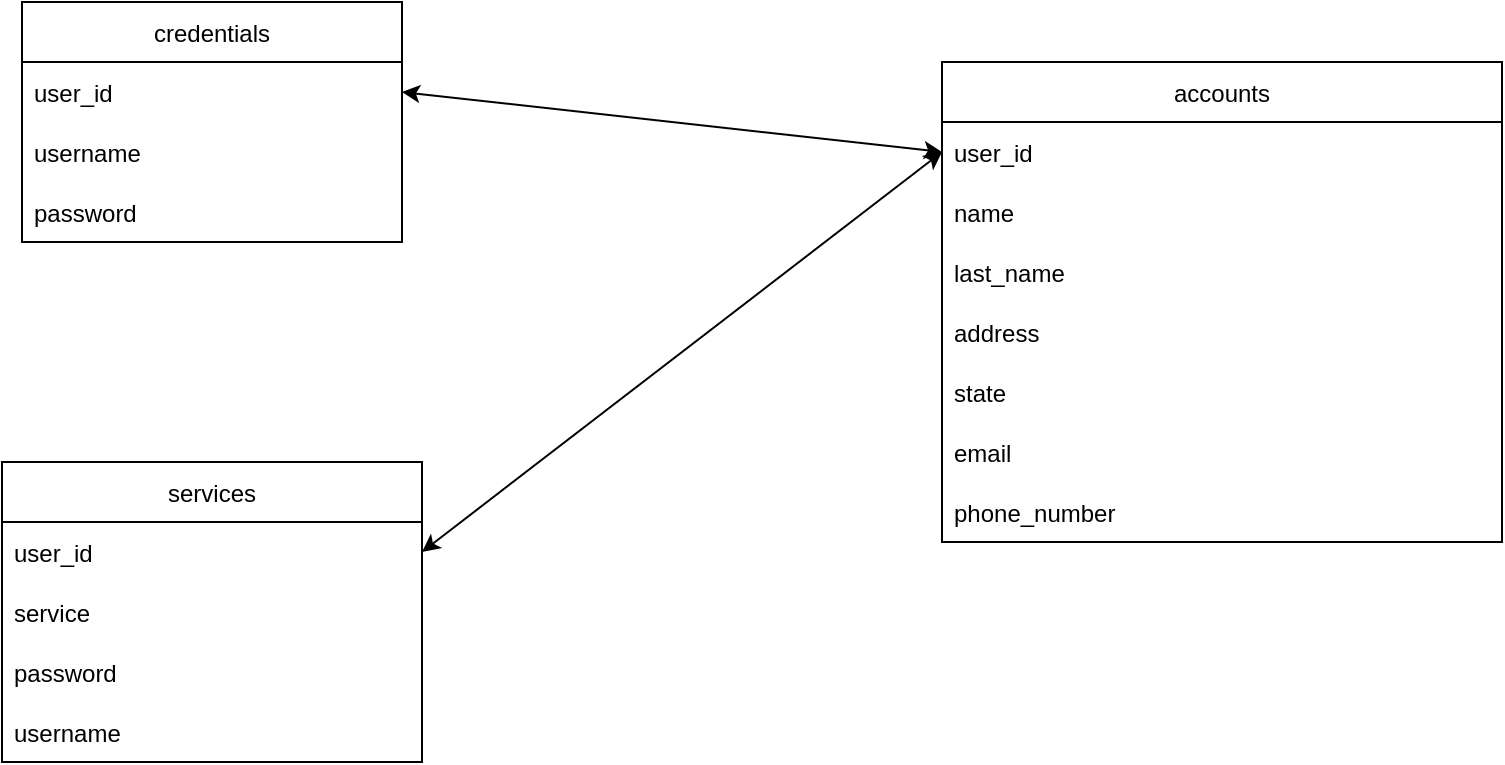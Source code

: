 <mxfile version="20.2.0" type="github">
  <diagram id="uruOZ23Bq-Y5xbYUJ8eT" name="Page-1">
    <mxGraphModel dx="2272" dy="737" grid="1" gridSize="10" guides="1" tooltips="1" connect="1" arrows="1" fold="1" page="1" pageScale="1" pageWidth="850" pageHeight="1100" math="0" shadow="0">
      <root>
        <mxCell id="0" />
        <mxCell id="1" parent="0" />
        <mxCell id="vhxeIXrY2PsPJVAaU2ez-1" value="credentials" style="swimlane;fontStyle=0;childLayout=stackLayout;horizontal=1;startSize=30;horizontalStack=0;resizeParent=1;resizeParentMax=0;resizeLast=0;collapsible=1;marginBottom=0;" parent="1" vertex="1">
          <mxGeometry x="-280" y="300" width="190" height="120" as="geometry" />
        </mxCell>
        <mxCell id="vhxeIXrY2PsPJVAaU2ez-2" value="user_id" style="text;strokeColor=none;fillColor=none;align=left;verticalAlign=middle;spacingLeft=4;spacingRight=4;overflow=hidden;points=[[0,0.5],[1,0.5]];portConstraint=eastwest;rotatable=0;" parent="vhxeIXrY2PsPJVAaU2ez-1" vertex="1">
          <mxGeometry y="30" width="190" height="30" as="geometry" />
        </mxCell>
        <mxCell id="vhxeIXrY2PsPJVAaU2ez-3" value="username" style="text;strokeColor=none;fillColor=none;align=left;verticalAlign=middle;spacingLeft=4;spacingRight=4;overflow=hidden;points=[[0,0.5],[1,0.5]];portConstraint=eastwest;rotatable=0;" parent="vhxeIXrY2PsPJVAaU2ez-1" vertex="1">
          <mxGeometry y="60" width="190" height="30" as="geometry" />
        </mxCell>
        <mxCell id="vhxeIXrY2PsPJVAaU2ez-4" value="password" style="text;strokeColor=none;fillColor=none;align=left;verticalAlign=middle;spacingLeft=4;spacingRight=4;overflow=hidden;points=[[0,0.5],[1,0.5]];portConstraint=eastwest;rotatable=0;" parent="vhxeIXrY2PsPJVAaU2ez-1" vertex="1">
          <mxGeometry y="90" width="190" height="30" as="geometry" />
        </mxCell>
        <mxCell id="vhxeIXrY2PsPJVAaU2ez-5" value="accounts" style="swimlane;fontStyle=0;childLayout=stackLayout;horizontal=1;startSize=30;horizontalStack=0;resizeParent=1;resizeParentMax=0;resizeLast=0;collapsible=1;marginBottom=0;" parent="1" vertex="1">
          <mxGeometry x="180" y="330" width="280" height="240" as="geometry" />
        </mxCell>
        <mxCell id="vhxeIXrY2PsPJVAaU2ez-6" value="user_id" style="text;strokeColor=none;fillColor=none;align=left;verticalAlign=middle;spacingLeft=4;spacingRight=4;overflow=hidden;points=[[0,0.5],[1,0.5]];portConstraint=eastwest;rotatable=0;" parent="vhxeIXrY2PsPJVAaU2ez-5" vertex="1">
          <mxGeometry y="30" width="280" height="30" as="geometry" />
        </mxCell>
        <mxCell id="vhxeIXrY2PsPJVAaU2ez-7" value="name" style="text;strokeColor=none;fillColor=none;align=left;verticalAlign=middle;spacingLeft=4;spacingRight=4;overflow=hidden;points=[[0,0.5],[1,0.5]];portConstraint=eastwest;rotatable=0;" parent="vhxeIXrY2PsPJVAaU2ez-5" vertex="1">
          <mxGeometry y="60" width="280" height="30" as="geometry" />
        </mxCell>
        <mxCell id="vhxeIXrY2PsPJVAaU2ez-8" value="last_name" style="text;strokeColor=none;fillColor=none;align=left;verticalAlign=middle;spacingLeft=4;spacingRight=4;overflow=hidden;points=[[0,0.5],[1,0.5]];portConstraint=eastwest;rotatable=0;" parent="vhxeIXrY2PsPJVAaU2ez-5" vertex="1">
          <mxGeometry y="90" width="280" height="30" as="geometry" />
        </mxCell>
        <mxCell id="vhxeIXrY2PsPJVAaU2ez-9" value="address" style="text;strokeColor=none;fillColor=none;align=left;verticalAlign=middle;spacingLeft=4;spacingRight=4;overflow=hidden;points=[[0,0.5],[1,0.5]];portConstraint=eastwest;rotatable=0;" parent="vhxeIXrY2PsPJVAaU2ez-5" vertex="1">
          <mxGeometry y="120" width="280" height="30" as="geometry" />
        </mxCell>
        <mxCell id="vhxeIXrY2PsPJVAaU2ez-12" value="state" style="text;strokeColor=none;fillColor=none;align=left;verticalAlign=middle;spacingLeft=4;spacingRight=4;overflow=hidden;points=[[0,0.5],[1,0.5]];portConstraint=eastwest;rotatable=0;" parent="vhxeIXrY2PsPJVAaU2ez-5" vertex="1">
          <mxGeometry y="150" width="280" height="30" as="geometry" />
        </mxCell>
        <mxCell id="vhxeIXrY2PsPJVAaU2ez-11" value="email" style="text;strokeColor=none;fillColor=none;align=left;verticalAlign=middle;spacingLeft=4;spacingRight=4;overflow=hidden;points=[[0,0.5],[1,0.5]];portConstraint=eastwest;rotatable=0;" parent="vhxeIXrY2PsPJVAaU2ez-5" vertex="1">
          <mxGeometry y="180" width="280" height="30" as="geometry" />
        </mxCell>
        <mxCell id="vhxeIXrY2PsPJVAaU2ez-15" value="phone_number" style="text;strokeColor=none;fillColor=none;align=left;verticalAlign=middle;spacingLeft=4;spacingRight=4;overflow=hidden;points=[[0,0.5],[1,0.5]];portConstraint=eastwest;rotatable=0;" parent="vhxeIXrY2PsPJVAaU2ez-5" vertex="1">
          <mxGeometry y="210" width="280" height="30" as="geometry" />
        </mxCell>
        <mxCell id="vhxeIXrY2PsPJVAaU2ez-16" value="services" style="swimlane;fontStyle=0;childLayout=stackLayout;horizontal=1;startSize=30;horizontalStack=0;resizeParent=1;resizeParentMax=0;resizeLast=0;collapsible=1;marginBottom=0;" parent="1" vertex="1">
          <mxGeometry x="-290" y="530" width="210" height="150" as="geometry" />
        </mxCell>
        <mxCell id="vhxeIXrY2PsPJVAaU2ez-17" value="user_id" style="text;strokeColor=none;fillColor=none;align=left;verticalAlign=middle;spacingLeft=4;spacingRight=4;overflow=hidden;points=[[0,0.5],[1,0.5]];portConstraint=eastwest;rotatable=0;" parent="vhxeIXrY2PsPJVAaU2ez-16" vertex="1">
          <mxGeometry y="30" width="210" height="30" as="geometry" />
        </mxCell>
        <mxCell id="vhxeIXrY2PsPJVAaU2ez-18" value="service" style="text;strokeColor=none;fillColor=none;align=left;verticalAlign=middle;spacingLeft=4;spacingRight=4;overflow=hidden;points=[[0,0.5],[1,0.5]];portConstraint=eastwest;rotatable=0;" parent="vhxeIXrY2PsPJVAaU2ez-16" vertex="1">
          <mxGeometry y="60" width="210" height="30" as="geometry" />
        </mxCell>
        <mxCell id="vhxeIXrY2PsPJVAaU2ez-19" value="password" style="text;strokeColor=none;fillColor=none;align=left;verticalAlign=middle;spacingLeft=4;spacingRight=4;overflow=hidden;points=[[0,0.5],[1,0.5]];portConstraint=eastwest;rotatable=0;" parent="vhxeIXrY2PsPJVAaU2ez-16" vertex="1">
          <mxGeometry y="90" width="210" height="30" as="geometry" />
        </mxCell>
        <mxCell id="vhxeIXrY2PsPJVAaU2ez-22" value="username" style="text;strokeColor=none;fillColor=none;align=left;verticalAlign=middle;spacingLeft=4;spacingRight=4;overflow=hidden;points=[[0,0.5],[1,0.5]];portConstraint=eastwest;rotatable=0;" parent="vhxeIXrY2PsPJVAaU2ez-16" vertex="1">
          <mxGeometry y="120" width="210" height="30" as="geometry" />
        </mxCell>
        <mxCell id="vhxeIXrY2PsPJVAaU2ez-20" value="" style="endArrow=classic;startArrow=classic;html=1;rounded=0;exitX=1;exitY=0.5;exitDx=0;exitDy=0;entryX=0;entryY=0.5;entryDx=0;entryDy=0;" parent="1" source="vhxeIXrY2PsPJVAaU2ez-2" target="vhxeIXrY2PsPJVAaU2ez-6" edge="1">
          <mxGeometry width="50" height="50" relative="1" as="geometry">
            <mxPoint x="-60" y="359.5" as="sourcePoint" />
            <mxPoint x="130" y="440" as="targetPoint" />
          </mxGeometry>
        </mxCell>
        <mxCell id="vhxeIXrY2PsPJVAaU2ez-21" value="" style="endArrow=classic;startArrow=classic;html=1;rounded=0;exitX=1;exitY=0.5;exitDx=0;exitDy=0;entryX=0;entryY=0.5;entryDx=0;entryDy=0;" parent="1" source="vhxeIXrY2PsPJVAaU2ez-17" target="vhxeIXrY2PsPJVAaU2ez-6" edge="1">
          <mxGeometry width="50" height="50" relative="1" as="geometry">
            <mxPoint x="-60" y="610" as="sourcePoint" />
            <mxPoint x="-10" y="560" as="targetPoint" />
          </mxGeometry>
        </mxCell>
      </root>
    </mxGraphModel>
  </diagram>
</mxfile>
